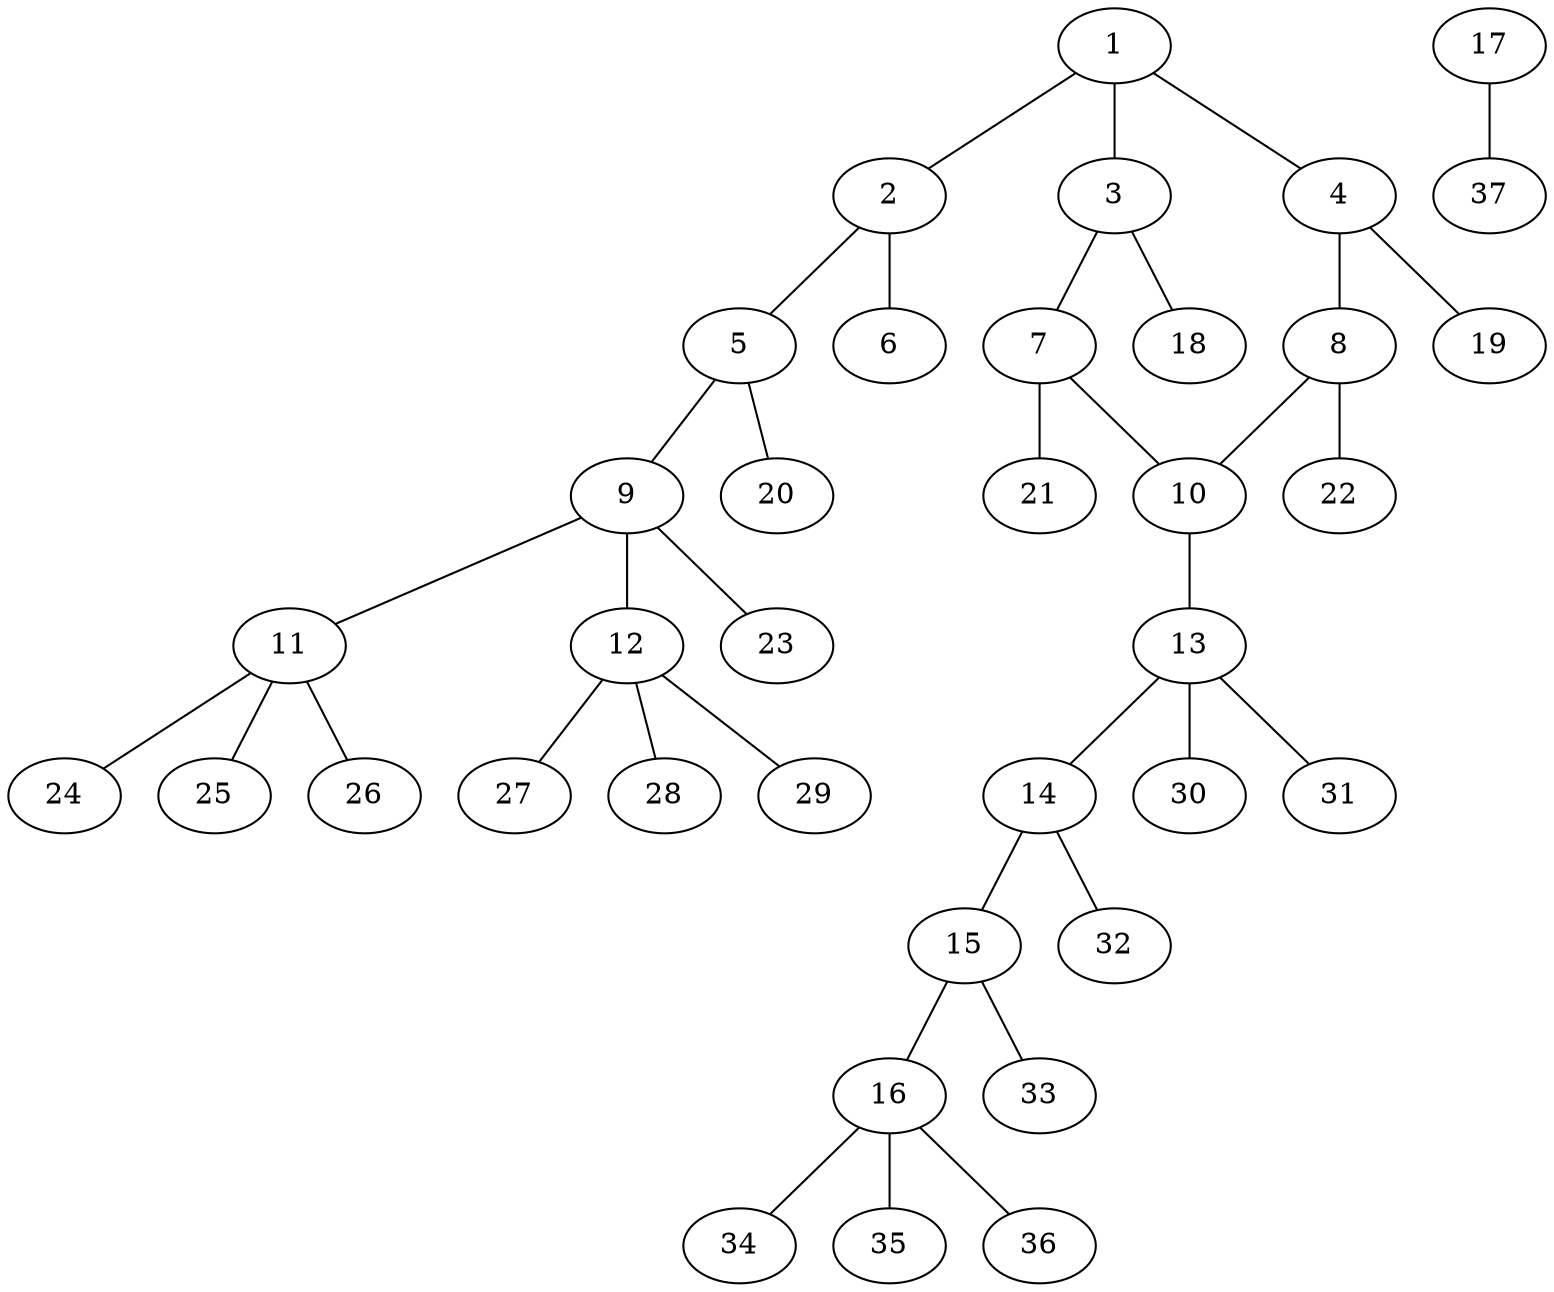 graph molecule_4251 {
	1	 [chem=C];
	2	 [chem=C];
	1 -- 2	 [valence=1];
	3	 [chem=C];
	1 -- 3	 [valence=1];
	4	 [chem=C];
	1 -- 4	 [valence=2];
	5	 [chem=N];
	2 -- 5	 [valence=1];
	6	 [chem=O];
	2 -- 6	 [valence=2];
	7	 [chem=C];
	3 -- 7	 [valence=2];
	18	 [chem=H];
	3 -- 18	 [valence=1];
	8	 [chem=C];
	4 -- 8	 [valence=1];
	19	 [chem=H];
	4 -- 19	 [valence=1];
	9	 [chem=C];
	5 -- 9	 [valence=1];
	20	 [chem=H];
	5 -- 20	 [valence=1];
	10	 [chem=C];
	7 -- 10	 [valence=1];
	21	 [chem=H];
	7 -- 21	 [valence=1];
	8 -- 10	 [valence=2];
	22	 [chem=H];
	8 -- 22	 [valence=1];
	11	 [chem=C];
	9 -- 11	 [valence=1];
	12	 [chem=C];
	9 -- 12	 [valence=1];
	23	 [chem=H];
	9 -- 23	 [valence=1];
	13	 [chem=C];
	10 -- 13	 [valence=1];
	24	 [chem=H];
	11 -- 24	 [valence=1];
	25	 [chem=H];
	11 -- 25	 [valence=1];
	26	 [chem=H];
	11 -- 26	 [valence=1];
	27	 [chem=H];
	12 -- 27	 [valence=1];
	28	 [chem=H];
	12 -- 28	 [valence=1];
	29	 [chem=H];
	12 -- 29	 [valence=1];
	14	 [chem=N];
	13 -- 14	 [valence=1];
	30	 [chem=H];
	13 -- 30	 [valence=1];
	31	 [chem=H];
	13 -- 31	 [valence=1];
	15	 [chem=N];
	14 -- 15	 [valence=1];
	32	 [chem=H];
	14 -- 32	 [valence=1];
	16	 [chem=C];
	15 -- 16	 [valence=1];
	33	 [chem=H];
	15 -- 33	 [valence=1];
	34	 [chem=H];
	16 -- 34	 [valence=1];
	35	 [chem=H];
	16 -- 35	 [valence=1];
	36	 [chem=H];
	16 -- 36	 [valence=1];
	17	 [chem=Cl];
	37	 [chem=H];
	17 -- 37	 [valence=1];
}
